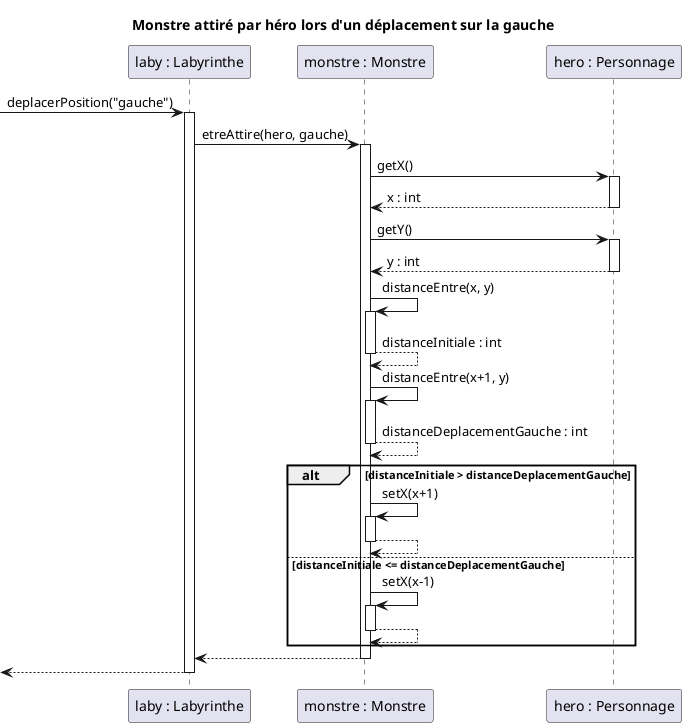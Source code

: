 @startuml

title "Monstre attiré par héro lors d'un déplacement sur la gauche"
participant "laby : Labyrinthe" as laby
participant "monstre : Monstre" as monstre
participant "hero : Personnage" as hero

-> laby : deplacerPosition("gauche")
activate laby

    laby -> monstre : etreAttire(hero, gauche)
    activate monstre

        monstre -> hero : getX()
        activate hero
        monstre <-- hero : x : int
        deactivate hero

        monstre -> hero : getY()
        activate hero
        monstre <-- hero : y : int
        deactivate hero

        monstre -> monstre : distanceEntre(x, y)
        activate monstre
        monstre --> monstre : distanceInitiale : int
        deactivate monstre

        monstre -> monstre : distanceEntre(x+1, y)
        activate monstre
        monstre --> monstre : distanceDeplacementGauche : int
        deactivate monstre

        alt distanceInitiale > distanceDeplacementGauche
            monstre -> monstre : setX(x+1)
            activate monstre
            monstre --> monstre
            deactivate monstre
        else distanceInitiale <= distanceDeplacementGauche
            monstre -> monstre : setX(x-1)
            activate monstre
            monstre --> monstre
            deactivate monstre
        end

    laby <-- monstre
    deactivate monstre

<-- laby
deactivate laby

@enduml